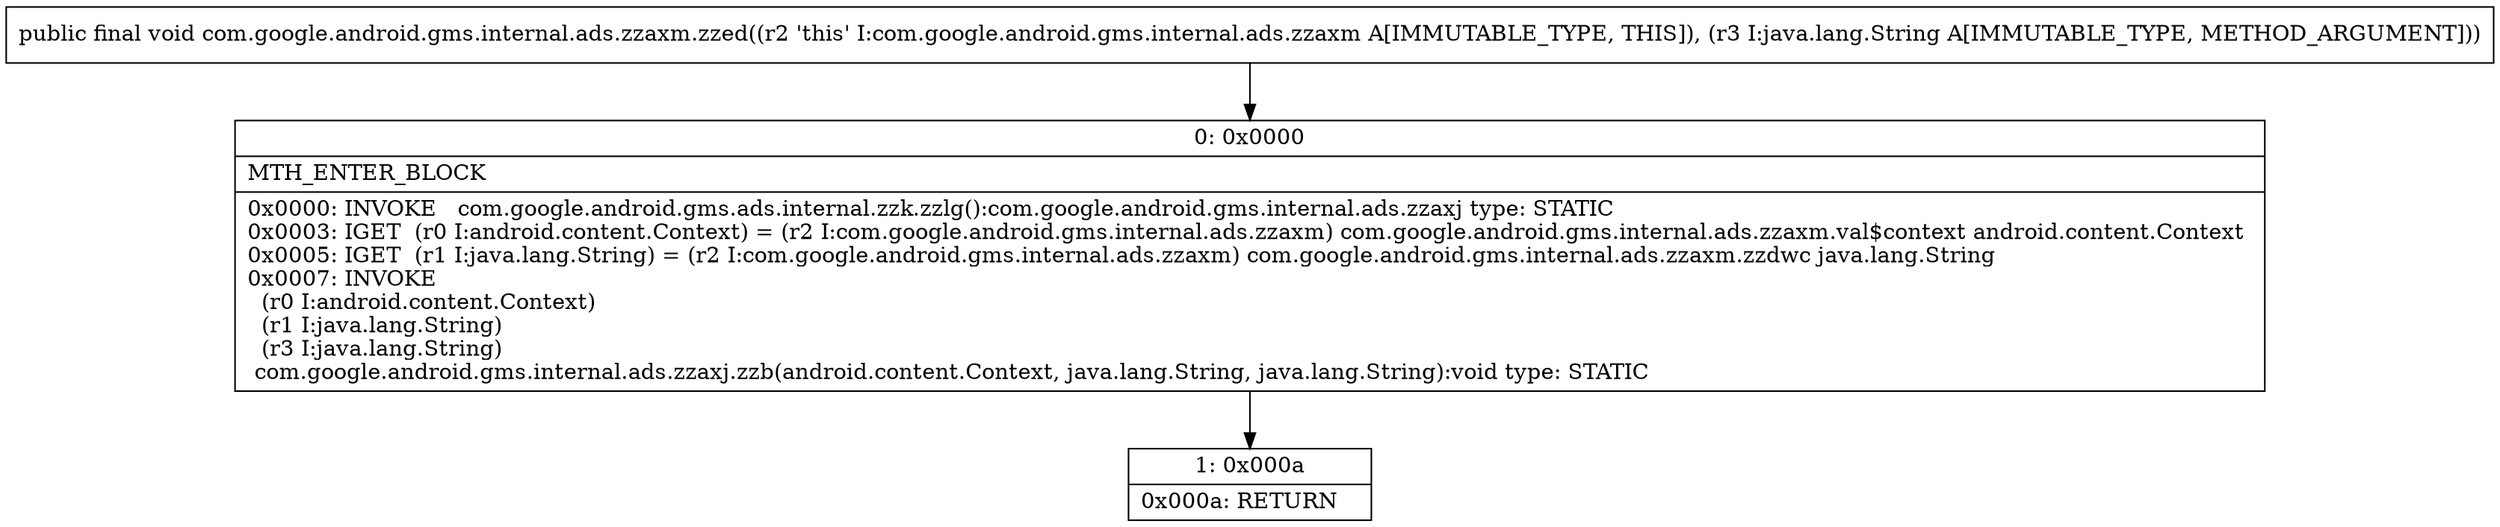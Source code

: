 digraph "CFG forcom.google.android.gms.internal.ads.zzaxm.zzed(Ljava\/lang\/String;)V" {
Node_0 [shape=record,label="{0\:\ 0x0000|MTH_ENTER_BLOCK\l|0x0000: INVOKE   com.google.android.gms.ads.internal.zzk.zzlg():com.google.android.gms.internal.ads.zzaxj type: STATIC \l0x0003: IGET  (r0 I:android.content.Context) = (r2 I:com.google.android.gms.internal.ads.zzaxm) com.google.android.gms.internal.ads.zzaxm.val$context android.content.Context \l0x0005: IGET  (r1 I:java.lang.String) = (r2 I:com.google.android.gms.internal.ads.zzaxm) com.google.android.gms.internal.ads.zzaxm.zzdwc java.lang.String \l0x0007: INVOKE  \l  (r0 I:android.content.Context)\l  (r1 I:java.lang.String)\l  (r3 I:java.lang.String)\l com.google.android.gms.internal.ads.zzaxj.zzb(android.content.Context, java.lang.String, java.lang.String):void type: STATIC \l}"];
Node_1 [shape=record,label="{1\:\ 0x000a|0x000a: RETURN   \l}"];
MethodNode[shape=record,label="{public final void com.google.android.gms.internal.ads.zzaxm.zzed((r2 'this' I:com.google.android.gms.internal.ads.zzaxm A[IMMUTABLE_TYPE, THIS]), (r3 I:java.lang.String A[IMMUTABLE_TYPE, METHOD_ARGUMENT])) }"];
MethodNode -> Node_0;
Node_0 -> Node_1;
}

